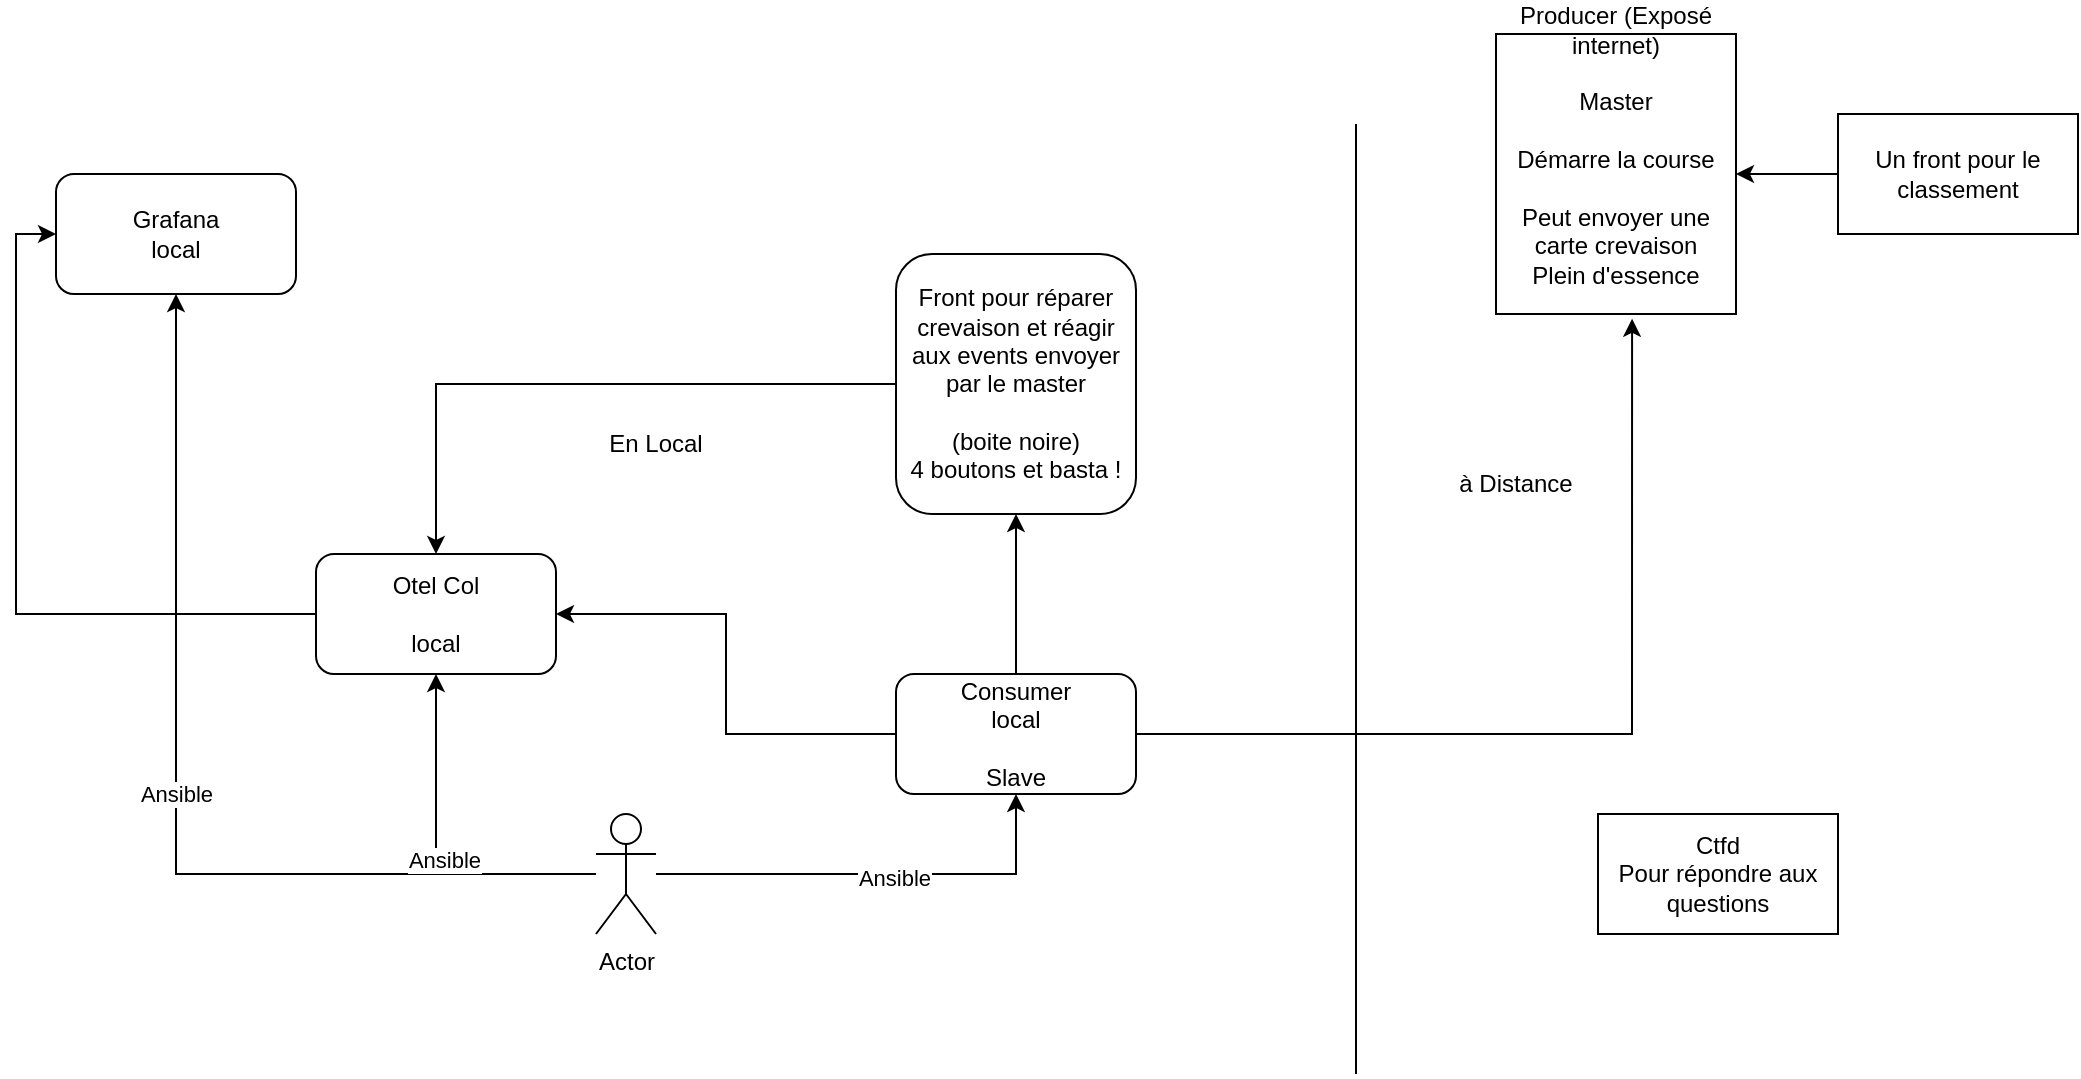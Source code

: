 <mxfile version="24.4.0" type="device">
  <diagram name="Page-1" id="P92FgvspqokhhTBe0gxY">
    <mxGraphModel dx="1972" dy="775" grid="1" gridSize="10" guides="1" tooltips="1" connect="1" arrows="1" fold="1" page="1" pageScale="1" pageWidth="850" pageHeight="1100" math="0" shadow="0">
      <root>
        <mxCell id="0" />
        <mxCell id="1" parent="0" />
        <mxCell id="5QSs01hQfNpRB05uORgV-1" value="Producer (Exposé internet)&lt;br&gt;&lt;br&gt;Master&lt;br&gt;&lt;br&gt;Démarre la course&lt;br&gt;&lt;br&gt;Peut envoyer une carte crevaison&lt;br&gt;&lt;div&gt;Plein d&#39;essence&lt;/div&gt;&lt;div&gt;&lt;br&gt;&lt;/div&gt;&lt;div&gt;&lt;br&gt;&lt;/div&gt;" style="rounded=0;whiteSpace=wrap;html=1;" parent="1" vertex="1">
          <mxGeometry x="490" y="30" width="120" height="140" as="geometry" />
        </mxCell>
        <mxCell id="5QSs01hQfNpRB05uORgV-10" value="Ansible" style="edgeStyle=orthogonalEdgeStyle;rounded=0;orthogonalLoop=1;jettySize=auto;html=1;" parent="1" source="5QSs01hQfNpRB05uORgV-2" target="5QSs01hQfNpRB05uORgV-9" edge="1">
          <mxGeometry relative="1" as="geometry" />
        </mxCell>
        <mxCell id="5QSs01hQfNpRB05uORgV-11" style="edgeStyle=orthogonalEdgeStyle;rounded=0;orthogonalLoop=1;jettySize=auto;html=1;entryX=0.5;entryY=1;entryDx=0;entryDy=0;" parent="1" source="5QSs01hQfNpRB05uORgV-2" target="5QSs01hQfNpRB05uORgV-3" edge="1">
          <mxGeometry relative="1" as="geometry" />
        </mxCell>
        <mxCell id="5QSs01hQfNpRB05uORgV-14" value="Ansible" style="edgeLabel;html=1;align=center;verticalAlign=middle;resizable=0;points=[];" parent="5QSs01hQfNpRB05uORgV-11" vertex="1" connectable="0">
          <mxGeometry x="0.077" y="-2" relative="1" as="geometry">
            <mxPoint as="offset" />
          </mxGeometry>
        </mxCell>
        <mxCell id="5QSs01hQfNpRB05uORgV-12" style="edgeStyle=orthogonalEdgeStyle;rounded=0;orthogonalLoop=1;jettySize=auto;html=1;" parent="1" source="5QSs01hQfNpRB05uORgV-2" target="5QSs01hQfNpRB05uORgV-8" edge="1">
          <mxGeometry relative="1" as="geometry" />
        </mxCell>
        <mxCell id="5QSs01hQfNpRB05uORgV-13" value="Ansible" style="edgeLabel;html=1;align=center;verticalAlign=middle;resizable=0;points=[];" parent="5QSs01hQfNpRB05uORgV-12" vertex="1" connectable="0">
          <mxGeometry x="-0.033" y="-4" relative="1" as="geometry">
            <mxPoint as="offset" />
          </mxGeometry>
        </mxCell>
        <mxCell id="5QSs01hQfNpRB05uORgV-2" value="Actor" style="shape=umlActor;verticalLabelPosition=bottom;verticalAlign=top;html=1;outlineConnect=0;" parent="1" vertex="1">
          <mxGeometry x="40" y="420" width="30" height="60" as="geometry" />
        </mxCell>
        <mxCell id="5QSs01hQfNpRB05uORgV-21" style="edgeStyle=orthogonalEdgeStyle;rounded=0;orthogonalLoop=1;jettySize=auto;html=1;entryX=1;entryY=0.5;entryDx=0;entryDy=0;" parent="1" source="5QSs01hQfNpRB05uORgV-3" target="5QSs01hQfNpRB05uORgV-8" edge="1">
          <mxGeometry relative="1" as="geometry" />
        </mxCell>
        <mxCell id="5QSs01hQfNpRB05uORgV-25" value="" style="edgeStyle=orthogonalEdgeStyle;rounded=0;orthogonalLoop=1;jettySize=auto;html=1;" parent="1" source="5QSs01hQfNpRB05uORgV-3" target="5QSs01hQfNpRB05uORgV-24" edge="1">
          <mxGeometry relative="1" as="geometry" />
        </mxCell>
        <mxCell id="5QSs01hQfNpRB05uORgV-3" value="Consumer&lt;br&gt;local&lt;br&gt;&lt;br&gt;Slave" style="rounded=1;whiteSpace=wrap;html=1;" parent="1" vertex="1">
          <mxGeometry x="190" y="350" width="120" height="60" as="geometry" />
        </mxCell>
        <mxCell id="5QSs01hQfNpRB05uORgV-5" style="edgeStyle=orthogonalEdgeStyle;rounded=0;orthogonalLoop=1;jettySize=auto;html=1;entryX=0.567;entryY=1.017;entryDx=0;entryDy=0;entryPerimeter=0;" parent="1" source="5QSs01hQfNpRB05uORgV-3" target="5QSs01hQfNpRB05uORgV-1" edge="1">
          <mxGeometry relative="1" as="geometry" />
        </mxCell>
        <mxCell id="5QSs01hQfNpRB05uORgV-22" style="edgeStyle=orthogonalEdgeStyle;rounded=0;orthogonalLoop=1;jettySize=auto;html=1;entryX=0;entryY=0.5;entryDx=0;entryDy=0;" parent="1" source="5QSs01hQfNpRB05uORgV-8" target="5QSs01hQfNpRB05uORgV-9" edge="1">
          <mxGeometry relative="1" as="geometry" />
        </mxCell>
        <mxCell id="5QSs01hQfNpRB05uORgV-8" value="&lt;div&gt;Otel Col&lt;/div&gt;&lt;br&gt;local" style="rounded=1;whiteSpace=wrap;html=1;" parent="1" vertex="1">
          <mxGeometry x="-100" y="290" width="120" height="60" as="geometry" />
        </mxCell>
        <mxCell id="5QSs01hQfNpRB05uORgV-9" value="&lt;div&gt;Grafana&lt;/div&gt;&lt;div&gt;local&lt;br&gt;&lt;/div&gt;" style="rounded=1;whiteSpace=wrap;html=1;" parent="1" vertex="1">
          <mxGeometry x="-230" y="100" width="120" height="60" as="geometry" />
        </mxCell>
        <mxCell id="5QSs01hQfNpRB05uORgV-27" style="edgeStyle=orthogonalEdgeStyle;rounded=0;orthogonalLoop=1;jettySize=auto;html=1;entryX=1;entryY=0.5;entryDx=0;entryDy=0;" parent="1" source="5QSs01hQfNpRB05uORgV-15" target="5QSs01hQfNpRB05uORgV-1" edge="1">
          <mxGeometry relative="1" as="geometry" />
        </mxCell>
        <mxCell id="5QSs01hQfNpRB05uORgV-15" value="Un front pour le classement" style="rounded=0;whiteSpace=wrap;html=1;" parent="1" vertex="1">
          <mxGeometry x="661" y="70" width="120" height="60" as="geometry" />
        </mxCell>
        <mxCell id="5QSs01hQfNpRB05uORgV-16" value="&lt;div&gt;Ctfd&lt;/div&gt;&lt;div&gt;Pour répondre aux questions&lt;br&gt;&lt;/div&gt;" style="rounded=0;whiteSpace=wrap;html=1;" parent="1" vertex="1">
          <mxGeometry x="541" y="420" width="120" height="60" as="geometry" />
        </mxCell>
        <mxCell id="5QSs01hQfNpRB05uORgV-17" value="" style="endArrow=none;html=1;rounded=0;" parent="1" edge="1">
          <mxGeometry width="50" height="50" relative="1" as="geometry">
            <mxPoint x="420" y="550" as="sourcePoint" />
            <mxPoint x="420" y="75" as="targetPoint" />
          </mxGeometry>
        </mxCell>
        <mxCell id="5QSs01hQfNpRB05uORgV-19" value="&lt;div&gt;En Local&lt;/div&gt;" style="text;html=1;align=center;verticalAlign=middle;whiteSpace=wrap;rounded=0;" parent="1" vertex="1">
          <mxGeometry x="40" y="220" width="60" height="30" as="geometry" />
        </mxCell>
        <mxCell id="5QSs01hQfNpRB05uORgV-20" value="à Distance" style="text;html=1;align=center;verticalAlign=middle;whiteSpace=wrap;rounded=0;" parent="1" vertex="1">
          <mxGeometry x="470" y="240" width="60" height="30" as="geometry" />
        </mxCell>
        <mxCell id="5QSs01hQfNpRB05uORgV-26" style="edgeStyle=orthogonalEdgeStyle;rounded=0;orthogonalLoop=1;jettySize=auto;html=1;" parent="1" source="5QSs01hQfNpRB05uORgV-24" target="5QSs01hQfNpRB05uORgV-8" edge="1">
          <mxGeometry relative="1" as="geometry" />
        </mxCell>
        <mxCell id="5QSs01hQfNpRB05uORgV-24" value="Front pour réparer crevaison et réagir aux events envoyer par le master&lt;br&gt;&lt;br&gt;(boite noire)&lt;br&gt;4 boutons et basta !" style="whiteSpace=wrap;html=1;rounded=1;" parent="1" vertex="1">
          <mxGeometry x="190" y="140" width="120" height="130" as="geometry" />
        </mxCell>
      </root>
    </mxGraphModel>
  </diagram>
</mxfile>
